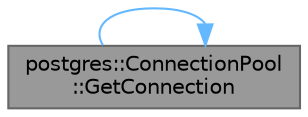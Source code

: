 digraph "postgres::ConnectionPool::GetConnection"
{
 // LATEX_PDF_SIZE
  bgcolor="transparent";
  edge [fontname=Helvetica,fontsize=10,labelfontname=Helvetica,labelfontsize=10];
  node [fontname=Helvetica,fontsize=10,shape=box,height=0.2,width=0.4];
  rankdir="LR";
  Node1 [id="Node000001",label="postgres::ConnectionPool\l::GetConnection",height=0.2,width=0.4,color="gray40", fillcolor="grey60", style="filled", fontcolor="black",tooltip="Получает соединение из пула."];
  Node1 -> Node1 [id="edge1_Node000001_Node000001",color="steelblue1",style="solid",tooltip=" "];
}
